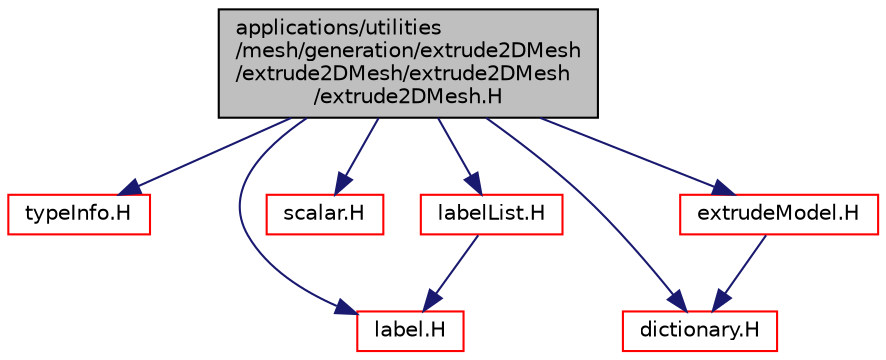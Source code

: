 digraph "applications/utilities/mesh/generation/extrude2DMesh/extrude2DMesh/extrude2DMesh/extrude2DMesh.H"
{
  bgcolor="transparent";
  edge [fontname="Helvetica",fontsize="10",labelfontname="Helvetica",labelfontsize="10"];
  node [fontname="Helvetica",fontsize="10",shape=record];
  Node1 [label="applications/utilities\l/mesh/generation/extrude2DMesh\l/extrude2DMesh/extrude2DMesh\l/extrude2DMesh.H",height=0.2,width=0.4,color="black", fillcolor="grey75", style="filled", fontcolor="black"];
  Node1 -> Node2 [color="midnightblue",fontsize="10",style="solid",fontname="Helvetica"];
  Node2 [label="typeInfo.H",height=0.2,width=0.4,color="red",URL="$a08025.html"];
  Node1 -> Node3 [color="midnightblue",fontsize="10",style="solid",fontname="Helvetica"];
  Node3 [label="label.H",height=0.2,width=0.4,color="red",URL="$a09050.html"];
  Node1 -> Node4 [color="midnightblue",fontsize="10",style="solid",fontname="Helvetica"];
  Node4 [label="scalar.H",height=0.2,width=0.4,color="red",URL="$a09115.html"];
  Node1 -> Node5 [color="midnightblue",fontsize="10",style="solid",fontname="Helvetica"];
  Node5 [label="labelList.H",height=0.2,width=0.4,color="red",URL="$a09054.html"];
  Node5 -> Node3 [color="midnightblue",fontsize="10",style="solid",fontname="Helvetica"];
  Node1 -> Node6 [color="midnightblue",fontsize="10",style="solid",fontname="Helvetica"];
  Node6 [label="dictionary.H",height=0.2,width=0.4,color="red",URL="$a07847.html"];
  Node1 -> Node7 [color="midnightblue",fontsize="10",style="solid",fontname="Helvetica"];
  Node7 [label="extrudeModel.H",height=0.2,width=0.4,color="red",URL="$a07229.html"];
  Node7 -> Node6 [color="midnightblue",fontsize="10",style="solid",fontname="Helvetica"];
}
